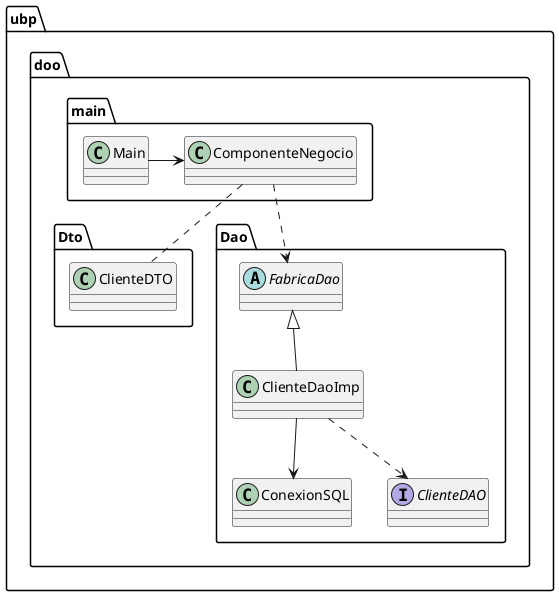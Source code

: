 @startuml
class ubp.doo.main.Main
class ubp.doo.Dto.ClienteDTO
class ubp.doo.Dao.ClienteDaoImp
class ubp.doo.Dao.ConexionSQL
class ubp.doo.main.ComponenteNegocio
interface ubp.doo.Dao.ClienteDAO
abstract class ubp.doo.Dao.FabricaDao

ubp.doo.Dao.ClienteDaoImp --> ubp.doo.Dao.ConexionSQL
ubp.doo.Dao.ClienteDaoImp ..> ubp.doo.Dao.ClienteDAO
ubp.doo.Dao.ClienteDaoImp -up-|> ubp.doo.Dao.FabricaDao
ubp.doo.Dao.FabricaDao <.up. ubp.doo.main.ComponenteNegocio
ubp.doo.Dto.ClienteDTO .up. ubp.doo.main.ComponenteNegocio
ubp.doo.main.Main -> ubp.doo.main.ComponenteNegocio

@enduml
